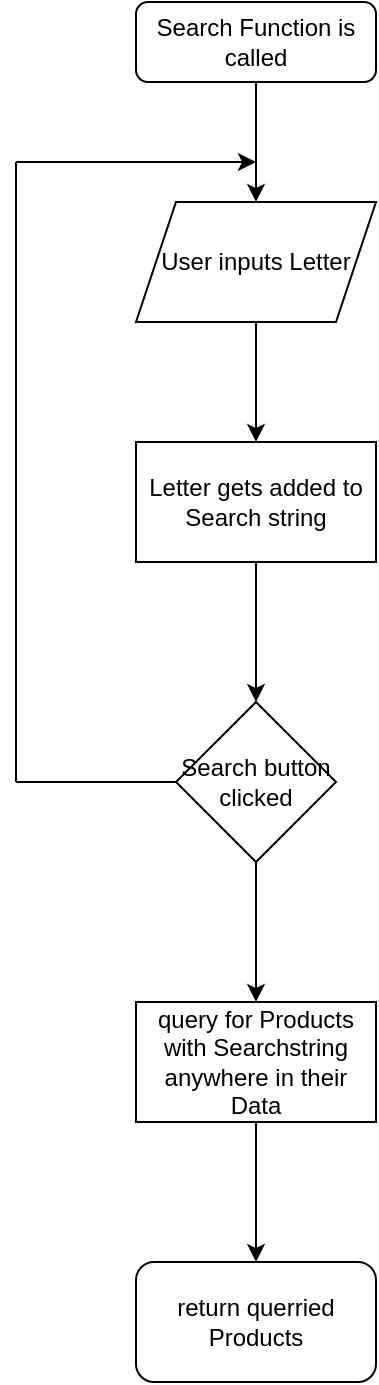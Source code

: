 <mxfile version="16.6.4" type="device"><diagram id="C5RBs43oDa-KdzZeNtuy" name="Page-1"><mxGraphModel dx="620" dy="757" grid="1" gridSize="10" guides="1" tooltips="1" connect="1" arrows="1" fold="1" page="1" pageScale="1" pageWidth="827" pageHeight="1169" math="0" shadow="0"><root><mxCell id="WIyWlLk6GJQsqaUBKTNV-0"/><mxCell id="WIyWlLk6GJQsqaUBKTNV-1" parent="WIyWlLk6GJQsqaUBKTNV-0"/><mxCell id="WIyWlLk6GJQsqaUBKTNV-3" value="Search Function is called" style="rounded=1;whiteSpace=wrap;html=1;fontSize=12;glass=0;strokeWidth=1;shadow=0;" parent="WIyWlLk6GJQsqaUBKTNV-1" vertex="1"><mxGeometry x="160" y="80" width="120" height="40" as="geometry"/></mxCell><mxCell id="4b9ehpzHpB38DfGPgXpS-1" value="User inputs Letter" style="shape=parallelogram;perimeter=parallelogramPerimeter;whiteSpace=wrap;html=1;fixedSize=1;" vertex="1" parent="WIyWlLk6GJQsqaUBKTNV-1"><mxGeometry x="160" y="180" width="120" height="60" as="geometry"/></mxCell><mxCell id="4b9ehpzHpB38DfGPgXpS-2" value="" style="endArrow=classic;html=1;rounded=0;exitX=0.5;exitY=1;exitDx=0;exitDy=0;entryX=0.5;entryY=0;entryDx=0;entryDy=0;" edge="1" parent="WIyWlLk6GJQsqaUBKTNV-1" source="WIyWlLk6GJQsqaUBKTNV-3" target="4b9ehpzHpB38DfGPgXpS-1"><mxGeometry width="50" height="50" relative="1" as="geometry"><mxPoint x="290" y="410" as="sourcePoint"/><mxPoint x="340" y="360" as="targetPoint"/></mxGeometry></mxCell><mxCell id="4b9ehpzHpB38DfGPgXpS-3" value="Letter gets added to Search string" style="rounded=0;whiteSpace=wrap;html=1;" vertex="1" parent="WIyWlLk6GJQsqaUBKTNV-1"><mxGeometry x="160" y="300" width="120" height="60" as="geometry"/></mxCell><mxCell id="4b9ehpzHpB38DfGPgXpS-4" value="" style="endArrow=classic;html=1;rounded=0;exitX=0.5;exitY=1;exitDx=0;exitDy=0;entryX=0.5;entryY=0;entryDx=0;entryDy=0;" edge="1" parent="WIyWlLk6GJQsqaUBKTNV-1" source="4b9ehpzHpB38DfGPgXpS-1" target="4b9ehpzHpB38DfGPgXpS-3"><mxGeometry width="50" height="50" relative="1" as="geometry"><mxPoint x="290" y="410" as="sourcePoint"/><mxPoint x="340" y="360" as="targetPoint"/></mxGeometry></mxCell><mxCell id="4b9ehpzHpB38DfGPgXpS-5" value="query for Products with Searchstring anywhere in their Data" style="rounded=0;whiteSpace=wrap;html=1;" vertex="1" parent="WIyWlLk6GJQsqaUBKTNV-1"><mxGeometry x="160" y="580" width="120" height="60" as="geometry"/></mxCell><mxCell id="4b9ehpzHpB38DfGPgXpS-9" value="Search button clicked" style="rhombus;whiteSpace=wrap;html=1;" vertex="1" parent="WIyWlLk6GJQsqaUBKTNV-1"><mxGeometry x="180" y="430" width="80" height="80" as="geometry"/></mxCell><mxCell id="4b9ehpzHpB38DfGPgXpS-10" value="" style="endArrow=classic;html=1;rounded=0;exitX=0.5;exitY=1;exitDx=0;exitDy=0;entryX=0.5;entryY=0;entryDx=0;entryDy=0;" edge="1" parent="WIyWlLk6GJQsqaUBKTNV-1" source="4b9ehpzHpB38DfGPgXpS-3" target="4b9ehpzHpB38DfGPgXpS-9"><mxGeometry width="50" height="50" relative="1" as="geometry"><mxPoint x="290" y="480" as="sourcePoint"/><mxPoint x="340" y="430" as="targetPoint"/></mxGeometry></mxCell><mxCell id="4b9ehpzHpB38DfGPgXpS-11" value="" style="endArrow=none;html=1;rounded=0;exitX=0;exitY=0.5;exitDx=0;exitDy=0;" edge="1" parent="WIyWlLk6GJQsqaUBKTNV-1" source="4b9ehpzHpB38DfGPgXpS-9"><mxGeometry width="50" height="50" relative="1" as="geometry"><mxPoint x="170" y="480" as="sourcePoint"/><mxPoint x="100" y="470" as="targetPoint"/></mxGeometry></mxCell><mxCell id="4b9ehpzHpB38DfGPgXpS-12" value="" style="endArrow=none;html=1;rounded=0;" edge="1" parent="WIyWlLk6GJQsqaUBKTNV-1"><mxGeometry width="50" height="50" relative="1" as="geometry"><mxPoint x="100" y="470" as="sourcePoint"/><mxPoint x="100" y="160" as="targetPoint"/></mxGeometry></mxCell><mxCell id="4b9ehpzHpB38DfGPgXpS-13" value="" style="endArrow=classic;html=1;rounded=0;" edge="1" parent="WIyWlLk6GJQsqaUBKTNV-1"><mxGeometry width="50" height="50" relative="1" as="geometry"><mxPoint x="100" y="160" as="sourcePoint"/><mxPoint x="220" y="160" as="targetPoint"/></mxGeometry></mxCell><mxCell id="4b9ehpzHpB38DfGPgXpS-14" value="" style="endArrow=classic;html=1;rounded=0;exitX=0.5;exitY=1;exitDx=0;exitDy=0;entryX=0.5;entryY=0;entryDx=0;entryDy=0;" edge="1" parent="WIyWlLk6GJQsqaUBKTNV-1" source="4b9ehpzHpB38DfGPgXpS-9" target="4b9ehpzHpB38DfGPgXpS-5"><mxGeometry width="50" height="50" relative="1" as="geometry"><mxPoint x="170" y="470" as="sourcePoint"/><mxPoint x="220" y="420" as="targetPoint"/></mxGeometry></mxCell><mxCell id="4b9ehpzHpB38DfGPgXpS-15" value="return querried Products" style="rounded=1;whiteSpace=wrap;html=1;" vertex="1" parent="WIyWlLk6GJQsqaUBKTNV-1"><mxGeometry x="160" y="710" width="120" height="60" as="geometry"/></mxCell><mxCell id="4b9ehpzHpB38DfGPgXpS-16" value="" style="endArrow=classic;html=1;rounded=0;exitX=0.5;exitY=1;exitDx=0;exitDy=0;entryX=0.5;entryY=0;entryDx=0;entryDy=0;" edge="1" parent="WIyWlLk6GJQsqaUBKTNV-1" source="4b9ehpzHpB38DfGPgXpS-5" target="4b9ehpzHpB38DfGPgXpS-15"><mxGeometry width="50" height="50" relative="1" as="geometry"><mxPoint x="170" y="670" as="sourcePoint"/><mxPoint x="220" y="620" as="targetPoint"/></mxGeometry></mxCell></root></mxGraphModel></diagram></mxfile>